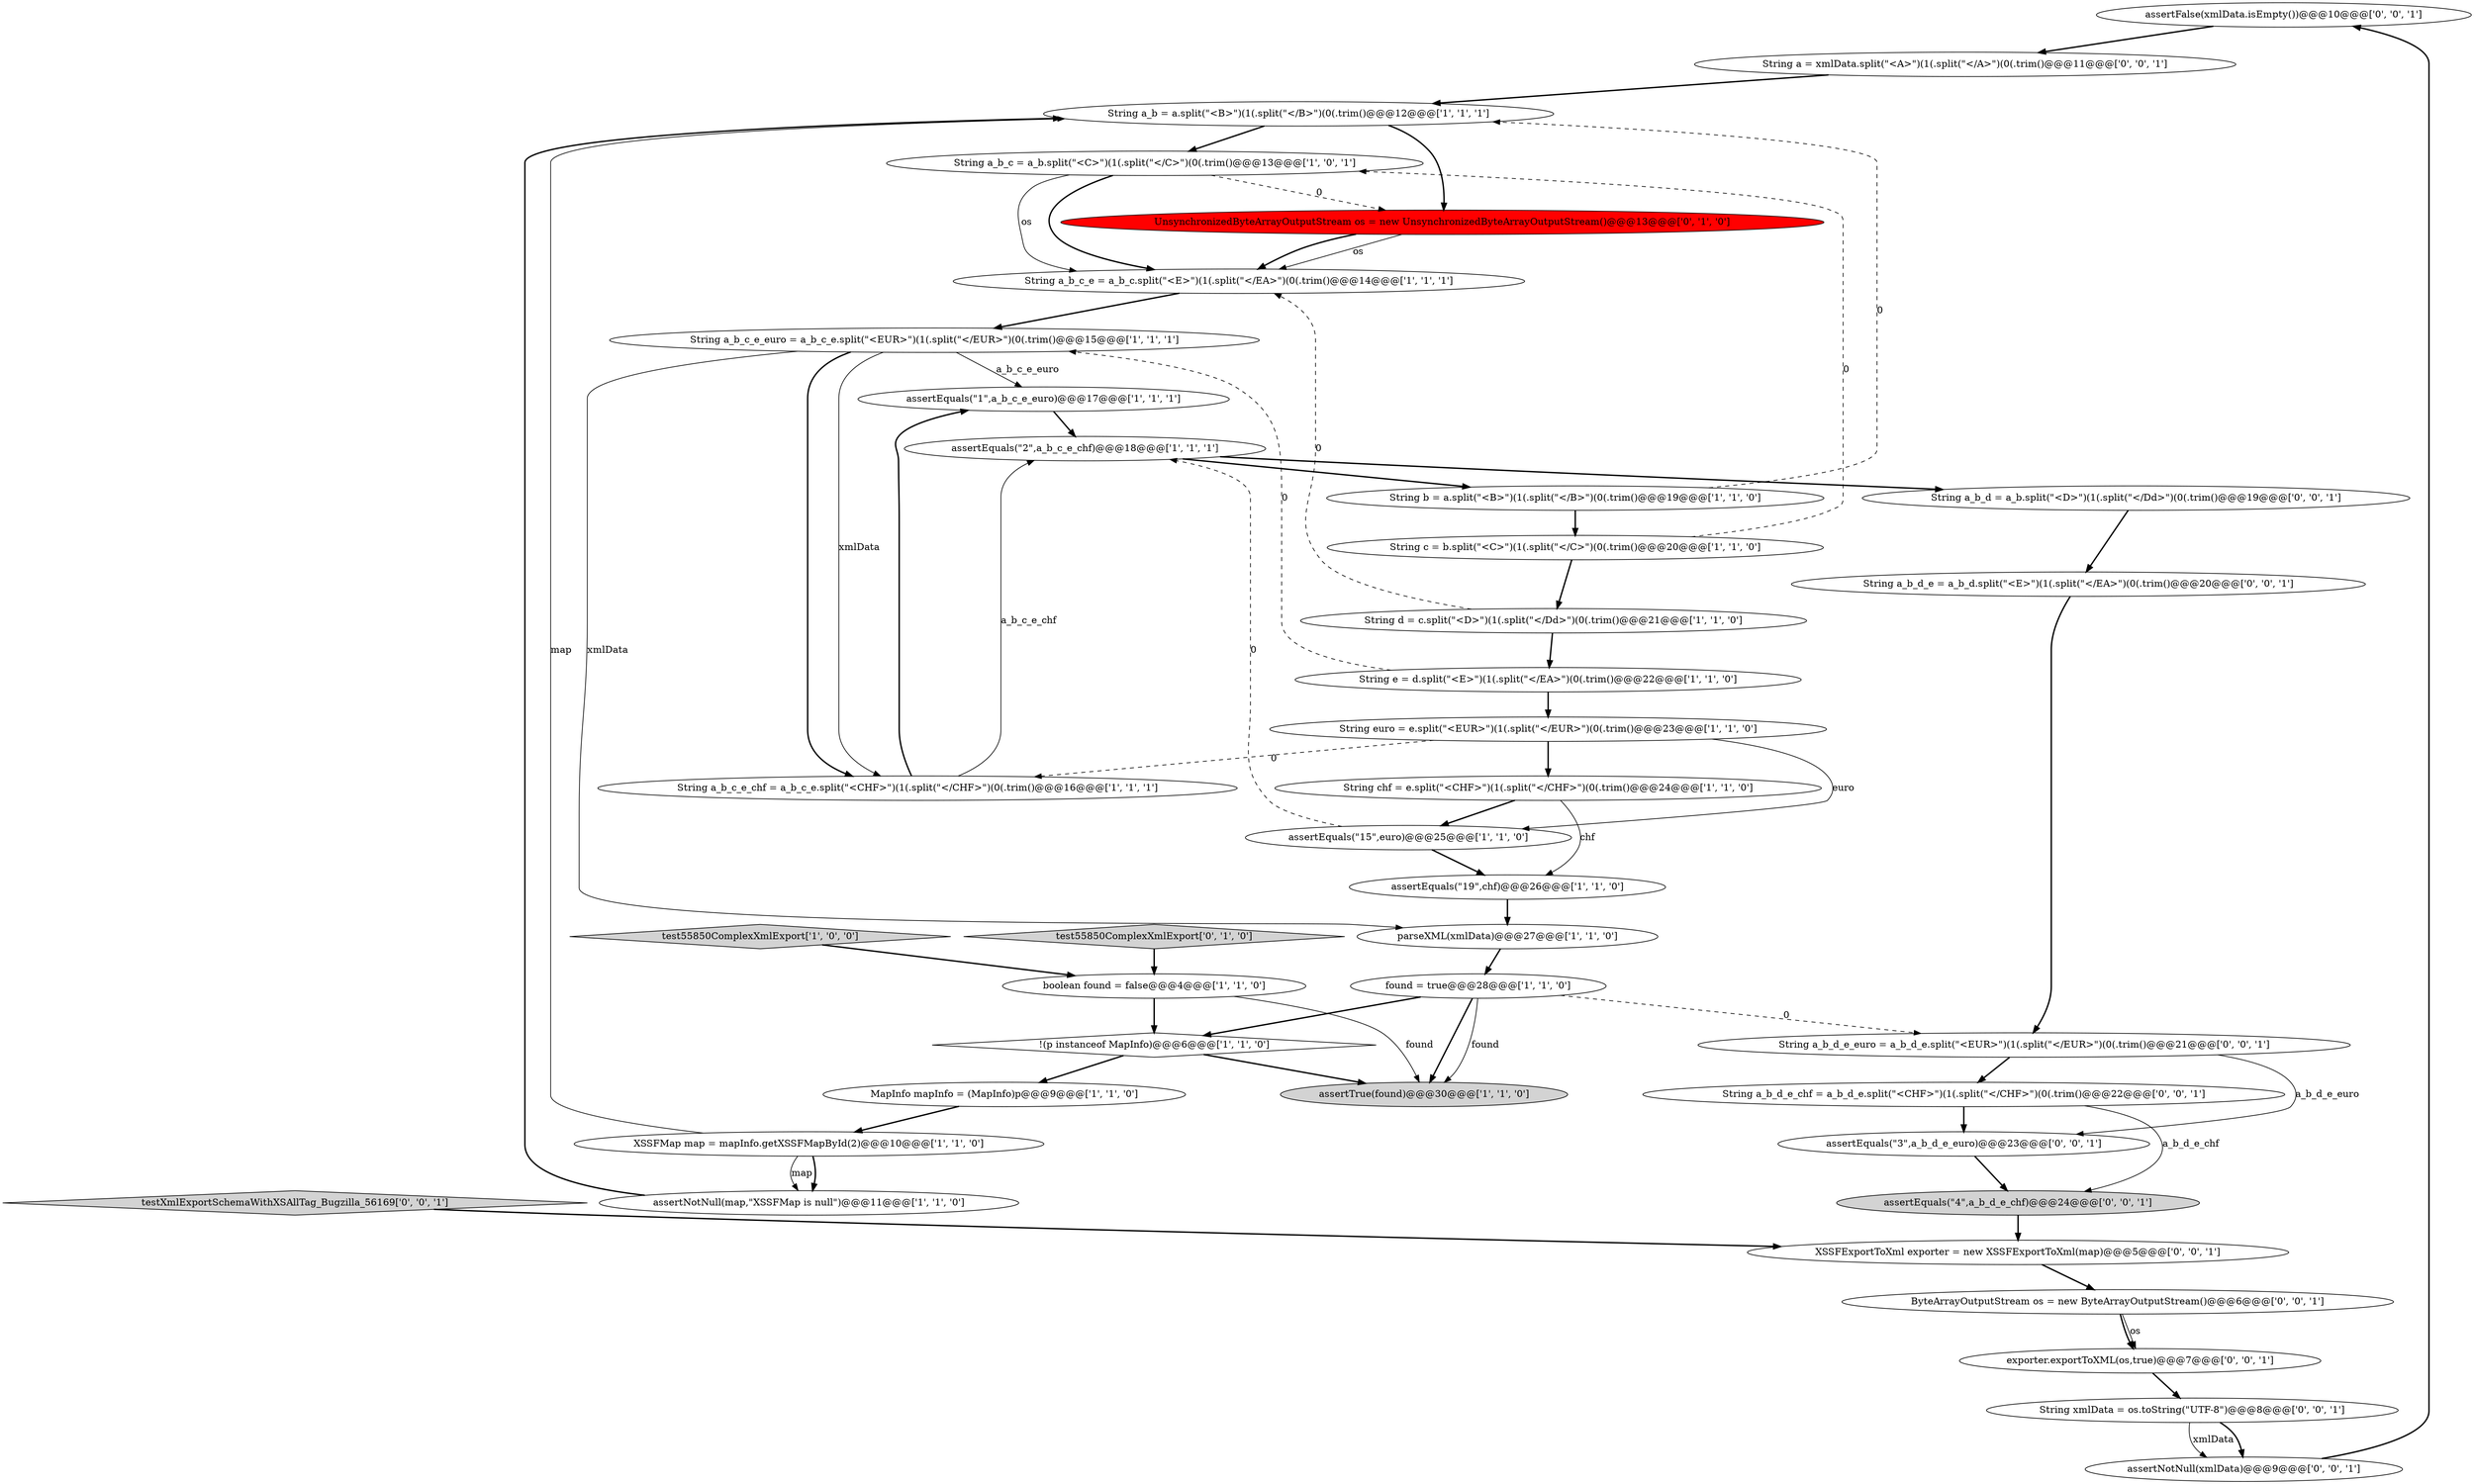 digraph {
31 [style = filled, label = "assertFalse(xmlData.isEmpty())@@@10@@@['0', '0', '1']", fillcolor = white, shape = ellipse image = "AAA0AAABBB3BBB"];
29 [style = filled, label = "assertEquals(\"4\",a_b_d_e_chf)@@@24@@@['0', '0', '1']", fillcolor = lightgray, shape = ellipse image = "AAA0AAABBB3BBB"];
0 [style = filled, label = "test55850ComplexXmlExport['1', '0', '0']", fillcolor = lightgray, shape = diamond image = "AAA0AAABBB1BBB"];
10 [style = filled, label = "String a_b = a.split(\"<B>\")(1(.split(\"</B>\")(0(.trim()@@@12@@@['1', '1', '1']", fillcolor = white, shape = ellipse image = "AAA0AAABBB1BBB"];
5 [style = filled, label = "String a_b_c_e = a_b_c.split(\"<E>\")(1(.split(\"</EA>\")(0(.trim()@@@14@@@['1', '1', '1']", fillcolor = white, shape = ellipse image = "AAA0AAABBB1BBB"];
37 [style = filled, label = "String a_b_d_e_chf = a_b_d_e.split(\"<CHF>\")(1(.split(\"</CHF>\")(0(.trim()@@@22@@@['0', '0', '1']", fillcolor = white, shape = ellipse image = "AAA0AAABBB3BBB"];
13 [style = filled, label = "String e = d.split(\"<E>\")(1(.split(\"</EA>\")(0(.trim()@@@22@@@['1', '1', '0']", fillcolor = white, shape = ellipse image = "AAA0AAABBB1BBB"];
1 [style = filled, label = "!(p instanceof MapInfo)@@@6@@@['1', '1', '0']", fillcolor = white, shape = diamond image = "AAA0AAABBB1BBB"];
15 [style = filled, label = "assertEquals(\"1\",a_b_c_e_euro)@@@17@@@['1', '1', '1']", fillcolor = white, shape = ellipse image = "AAA0AAABBB1BBB"];
11 [style = filled, label = "String d = c.split(\"<D>\")(1(.split(\"</Dd>\")(0(.trim()@@@21@@@['1', '1', '0']", fillcolor = white, shape = ellipse image = "AAA0AAABBB1BBB"];
6 [style = filled, label = "String euro = e.split(\"<EUR>\")(1(.split(\"</EUR>\")(0(.trim()@@@23@@@['1', '1', '0']", fillcolor = white, shape = ellipse image = "AAA0AAABBB1BBB"];
4 [style = filled, label = "assertTrue(found)@@@30@@@['1', '1', '0']", fillcolor = lightgray, shape = ellipse image = "AAA0AAABBB1BBB"];
2 [style = filled, label = "String c = b.split(\"<C>\")(1(.split(\"</C>\")(0(.trim()@@@20@@@['1', '1', '0']", fillcolor = white, shape = ellipse image = "AAA0AAABBB1BBB"];
7 [style = filled, label = "String b = a.split(\"<B>\")(1(.split(\"</B>\")(0(.trim()@@@19@@@['1', '1', '0']", fillcolor = white, shape = ellipse image = "AAA0AAABBB1BBB"];
25 [style = filled, label = "test55850ComplexXmlExport['0', '1', '0']", fillcolor = lightgray, shape = diamond image = "AAA0AAABBB2BBB"];
8 [style = filled, label = "XSSFMap map = mapInfo.getXSSFMapById(2)@@@10@@@['1', '1', '0']", fillcolor = white, shape = ellipse image = "AAA0AAABBB1BBB"];
14 [style = filled, label = "String a_b_c = a_b.split(\"<C>\")(1(.split(\"</C>\")(0(.trim()@@@13@@@['1', '0', '1']", fillcolor = white, shape = ellipse image = "AAA0AAABBB1BBB"];
18 [style = filled, label = "found = true@@@28@@@['1', '1', '0']", fillcolor = white, shape = ellipse image = "AAA0AAABBB1BBB"];
39 [style = filled, label = "testXmlExportSchemaWithXSAllTag_Bugzilla_56169['0', '0', '1']", fillcolor = lightgray, shape = diamond image = "AAA0AAABBB3BBB"];
9 [style = filled, label = "MapInfo mapInfo = (MapInfo)p@@@9@@@['1', '1', '0']", fillcolor = white, shape = ellipse image = "AAA0AAABBB1BBB"];
32 [style = filled, label = "String a_b_d = a_b.split(\"<D>\")(1(.split(\"</Dd>\")(0(.trim()@@@19@@@['0', '0', '1']", fillcolor = white, shape = ellipse image = "AAA0AAABBB3BBB"];
17 [style = filled, label = "String a_b_c_e_euro = a_b_c_e.split(\"<EUR>\")(1(.split(\"</EUR>\")(0(.trim()@@@15@@@['1', '1', '1']", fillcolor = white, shape = ellipse image = "AAA0AAABBB1BBB"];
19 [style = filled, label = "parseXML(xmlData)@@@27@@@['1', '1', '0']", fillcolor = white, shape = ellipse image = "AAA0AAABBB1BBB"];
24 [style = filled, label = "UnsynchronizedByteArrayOutputStream os = new UnsynchronizedByteArrayOutputStream()@@@13@@@['0', '1', '0']", fillcolor = red, shape = ellipse image = "AAA1AAABBB2BBB"];
23 [style = filled, label = "assertEquals(\"2\",a_b_c_e_chf)@@@18@@@['1', '1', '1']", fillcolor = white, shape = ellipse image = "AAA0AAABBB1BBB"];
28 [style = filled, label = "String a_b_d_e = a_b_d.split(\"<E>\")(1(.split(\"</EA>\")(0(.trim()@@@20@@@['0', '0', '1']", fillcolor = white, shape = ellipse image = "AAA0AAABBB3BBB"];
27 [style = filled, label = "exporter.exportToXML(os,true)@@@7@@@['0', '0', '1']", fillcolor = white, shape = ellipse image = "AAA0AAABBB3BBB"];
30 [style = filled, label = "assertEquals(\"3\",a_b_d_e_euro)@@@23@@@['0', '0', '1']", fillcolor = white, shape = ellipse image = "AAA0AAABBB3BBB"];
20 [style = filled, label = "boolean found = false@@@4@@@['1', '1', '0']", fillcolor = white, shape = ellipse image = "AAA0AAABBB1BBB"];
12 [style = filled, label = "assertEquals(\"15\",euro)@@@25@@@['1', '1', '0']", fillcolor = white, shape = ellipse image = "AAA0AAABBB1BBB"];
35 [style = filled, label = "assertNotNull(xmlData)@@@9@@@['0', '0', '1']", fillcolor = white, shape = ellipse image = "AAA0AAABBB3BBB"];
3 [style = filled, label = "assertEquals(\"19\",chf)@@@26@@@['1', '1', '0']", fillcolor = white, shape = ellipse image = "AAA0AAABBB1BBB"];
26 [style = filled, label = "ByteArrayOutputStream os = new ByteArrayOutputStream()@@@6@@@['0', '0', '1']", fillcolor = white, shape = ellipse image = "AAA0AAABBB3BBB"];
22 [style = filled, label = "String chf = e.split(\"<CHF>\")(1(.split(\"</CHF>\")(0(.trim()@@@24@@@['1', '1', '0']", fillcolor = white, shape = ellipse image = "AAA0AAABBB1BBB"];
21 [style = filled, label = "String a_b_c_e_chf = a_b_c_e.split(\"<CHF>\")(1(.split(\"</CHF>\")(0(.trim()@@@16@@@['1', '1', '1']", fillcolor = white, shape = ellipse image = "AAA0AAABBB1BBB"];
34 [style = filled, label = "String a = xmlData.split(\"<A>\")(1(.split(\"</A>\")(0(.trim()@@@11@@@['0', '0', '1']", fillcolor = white, shape = ellipse image = "AAA0AAABBB3BBB"];
36 [style = filled, label = "String xmlData = os.toString(\"UTF-8\")@@@8@@@['0', '0', '1']", fillcolor = white, shape = ellipse image = "AAA0AAABBB3BBB"];
16 [style = filled, label = "assertNotNull(map,\"XSSFMap is null\")@@@11@@@['1', '1', '0']", fillcolor = white, shape = ellipse image = "AAA0AAABBB1BBB"];
33 [style = filled, label = "XSSFExportToXml exporter = new XSSFExportToXml(map)@@@5@@@['0', '0', '1']", fillcolor = white, shape = ellipse image = "AAA0AAABBB3BBB"];
38 [style = filled, label = "String a_b_d_e_euro = a_b_d_e.split(\"<EUR>\")(1(.split(\"</EUR>\")(0(.trim()@@@21@@@['0', '0', '1']", fillcolor = white, shape = ellipse image = "AAA0AAABBB3BBB"];
17->15 [style = solid, label="a_b_c_e_euro"];
14->24 [style = dashed, label="0"];
8->16 [style = bold, label=""];
15->23 [style = bold, label=""];
35->31 [style = bold, label=""];
1->4 [style = bold, label=""];
6->21 [style = dashed, label="0"];
19->18 [style = bold, label=""];
27->36 [style = bold, label=""];
12->23 [style = dashed, label="0"];
10->14 [style = bold, label=""];
16->10 [style = bold, label=""];
6->22 [style = bold, label=""];
10->24 [style = bold, label=""];
37->30 [style = bold, label=""];
21->15 [style = bold, label=""];
28->38 [style = bold, label=""];
8->16 [style = solid, label="map"];
11->5 [style = dashed, label="0"];
23->32 [style = bold, label=""];
13->17 [style = dashed, label="0"];
36->35 [style = solid, label="xmlData"];
20->1 [style = bold, label=""];
9->8 [style = bold, label=""];
5->17 [style = bold, label=""];
34->10 [style = bold, label=""];
18->38 [style = dashed, label="0"];
30->29 [style = bold, label=""];
6->12 [style = solid, label="euro"];
1->9 [style = bold, label=""];
24->5 [style = bold, label=""];
33->26 [style = bold, label=""];
31->34 [style = bold, label=""];
39->33 [style = bold, label=""];
8->10 [style = solid, label="map"];
17->19 [style = solid, label="xmlData"];
26->27 [style = bold, label=""];
25->20 [style = bold, label=""];
29->33 [style = bold, label=""];
14->5 [style = solid, label="os"];
18->4 [style = solid, label="found"];
24->5 [style = solid, label="os"];
18->4 [style = bold, label=""];
2->14 [style = dashed, label="0"];
3->19 [style = bold, label=""];
18->1 [style = bold, label=""];
38->37 [style = bold, label=""];
7->2 [style = bold, label=""];
22->12 [style = bold, label=""];
17->21 [style = solid, label="xmlData"];
38->30 [style = solid, label="a_b_d_e_euro"];
11->13 [style = bold, label=""];
26->27 [style = solid, label="os"];
7->10 [style = dashed, label="0"];
0->20 [style = bold, label=""];
23->7 [style = bold, label=""];
12->3 [style = bold, label=""];
13->6 [style = bold, label=""];
36->35 [style = bold, label=""];
20->4 [style = solid, label="found"];
21->23 [style = solid, label="a_b_c_e_chf"];
22->3 [style = solid, label="chf"];
32->28 [style = bold, label=""];
17->21 [style = bold, label=""];
2->11 [style = bold, label=""];
37->29 [style = solid, label="a_b_d_e_chf"];
14->5 [style = bold, label=""];
}
